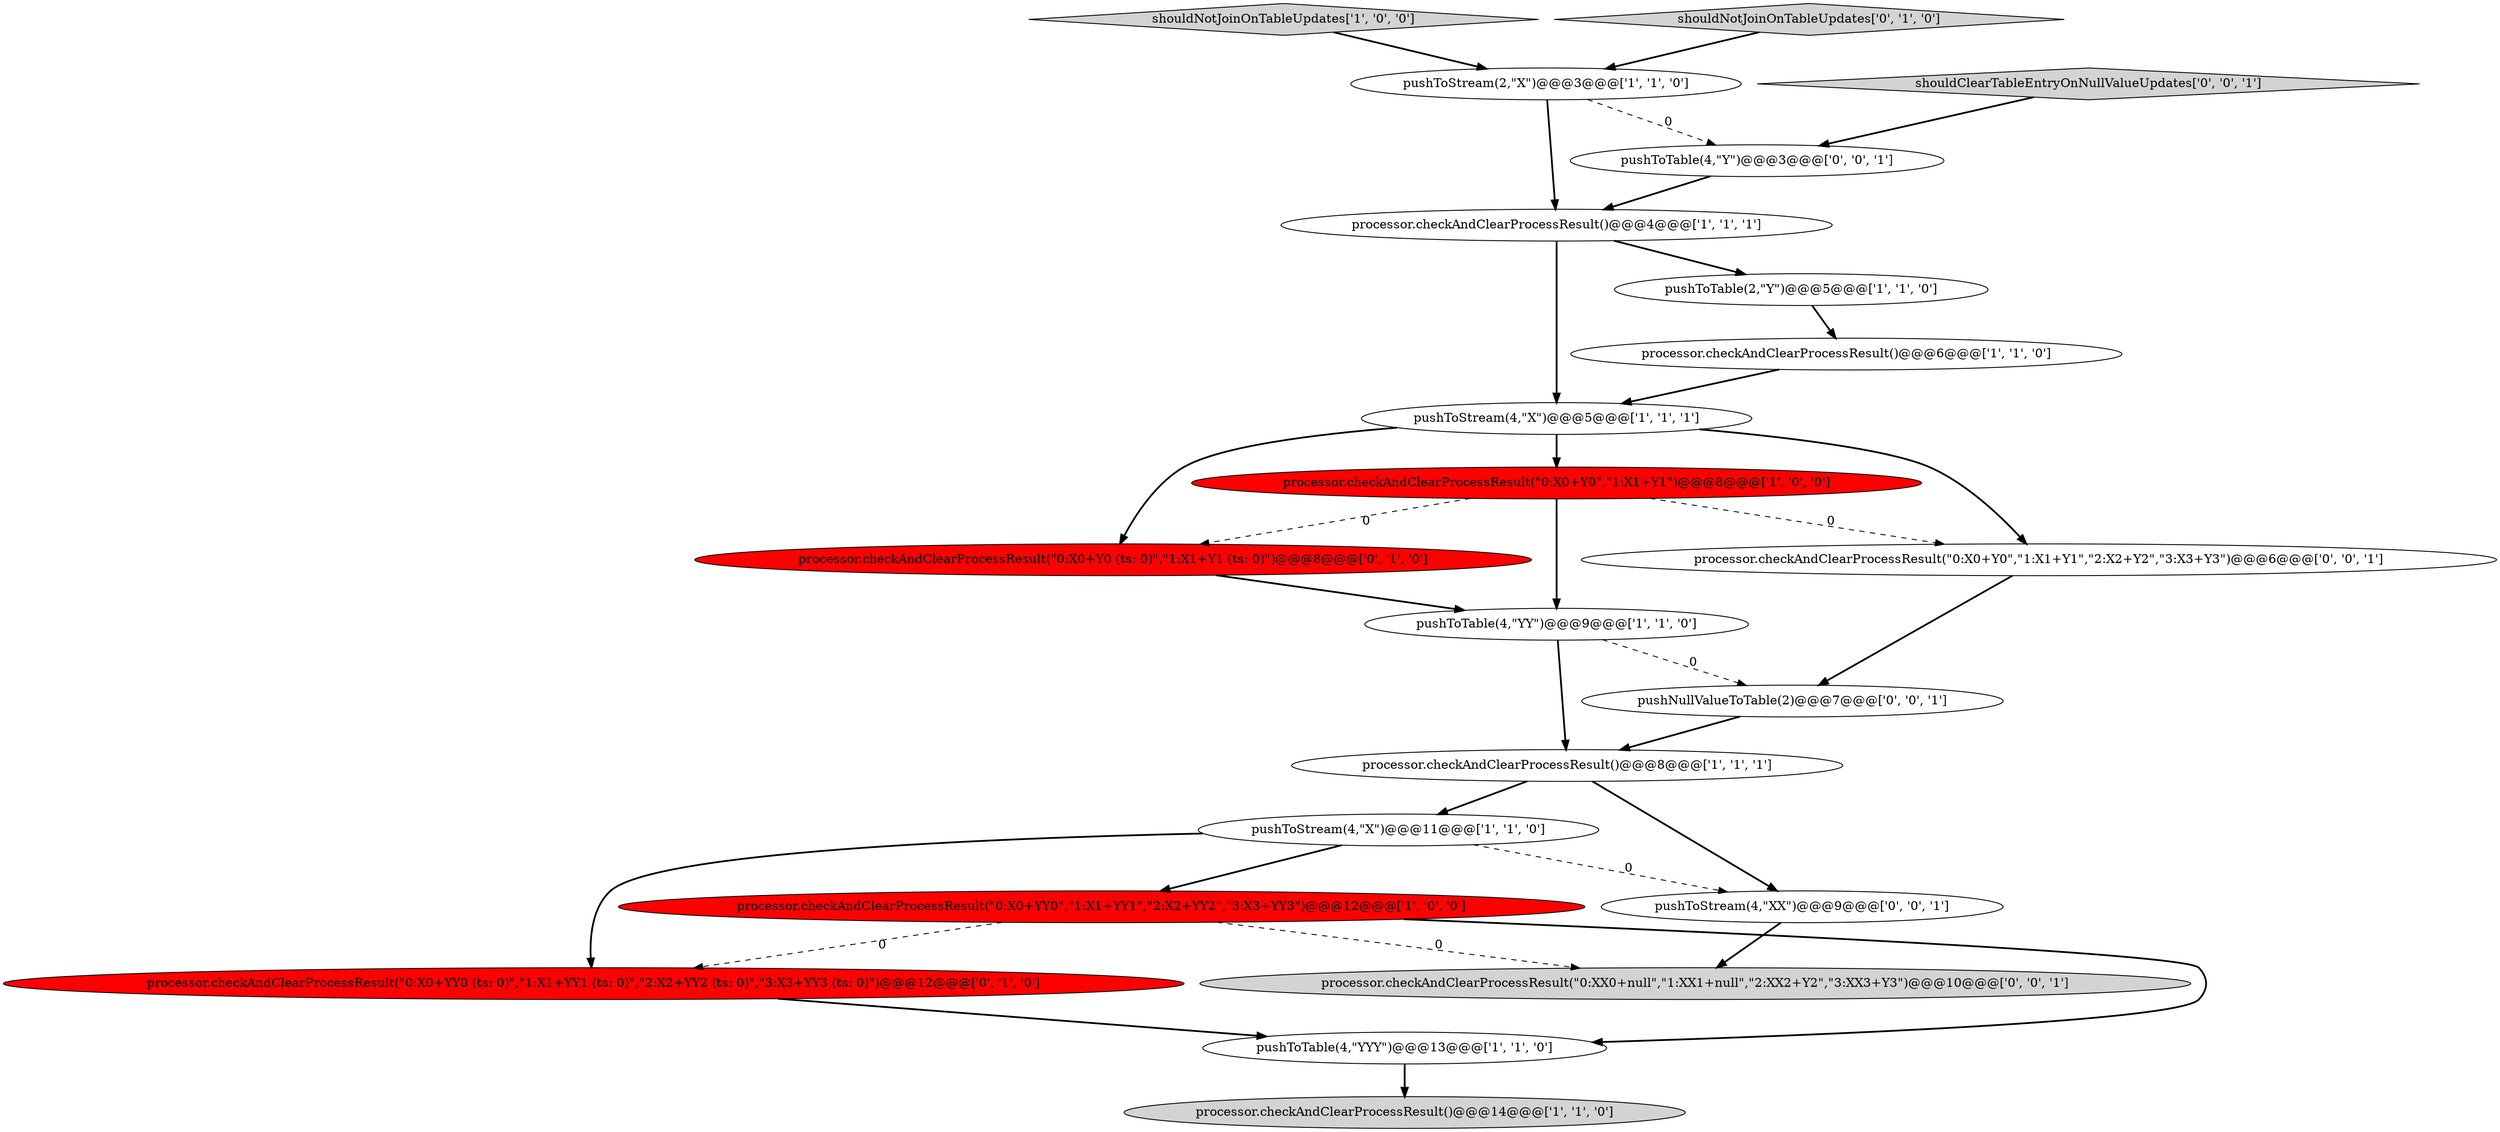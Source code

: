 digraph {
17 [style = filled, label = "pushToTable(4,\"Y\")@@@3@@@['0', '0', '1']", fillcolor = white, shape = ellipse image = "AAA0AAABBB3BBB"];
4 [style = filled, label = "shouldNotJoinOnTableUpdates['1', '0', '0']", fillcolor = lightgray, shape = diamond image = "AAA0AAABBB1BBB"];
2 [style = filled, label = "processor.checkAndClearProcessResult()@@@14@@@['1', '1', '0']", fillcolor = lightgray, shape = ellipse image = "AAA0AAABBB1BBB"];
1 [style = filled, label = "pushToTable(4,\"YY\")@@@9@@@['1', '1', '0']", fillcolor = white, shape = ellipse image = "AAA0AAABBB1BBB"];
6 [style = filled, label = "pushToStream(2,\"X\")@@@3@@@['1', '1', '0']", fillcolor = white, shape = ellipse image = "AAA0AAABBB1BBB"];
19 [style = filled, label = "shouldClearTableEntryOnNullValueUpdates['0', '0', '1']", fillcolor = lightgray, shape = diamond image = "AAA0AAABBB3BBB"];
16 [style = filled, label = "processor.checkAndClearProcessResult(\"0:XX0+null\",\"1:XX1+null\",\"2:XX2+Y2\",\"3:XX3+Y3\")@@@10@@@['0', '0', '1']", fillcolor = lightgray, shape = ellipse image = "AAA0AAABBB3BBB"];
14 [style = filled, label = "processor.checkAndClearProcessResult(\"0:X0+Y0 (ts: 0)\",\"1:X1+Y1 (ts: 0)\")@@@8@@@['0', '1', '0']", fillcolor = red, shape = ellipse image = "AAA1AAABBB2BBB"];
0 [style = filled, label = "processor.checkAndClearProcessResult()@@@8@@@['1', '1', '1']", fillcolor = white, shape = ellipse image = "AAA0AAABBB1BBB"];
8 [style = filled, label = "processor.checkAndClearProcessResult()@@@4@@@['1', '1', '1']", fillcolor = white, shape = ellipse image = "AAA0AAABBB1BBB"];
11 [style = filled, label = "pushToTable(4,\"YYY\")@@@13@@@['1', '1', '0']", fillcolor = white, shape = ellipse image = "AAA0AAABBB1BBB"];
5 [style = filled, label = "pushToStream(4,\"X\")@@@11@@@['1', '1', '0']", fillcolor = white, shape = ellipse image = "AAA0AAABBB1BBB"];
9 [style = filled, label = "processor.checkAndClearProcessResult(\"0:X0+Y0\",\"1:X1+Y1\")@@@8@@@['1', '0', '0']", fillcolor = red, shape = ellipse image = "AAA1AAABBB1BBB"];
3 [style = filled, label = "pushToStream(4,\"X\")@@@5@@@['1', '1', '1']", fillcolor = white, shape = ellipse image = "AAA0AAABBB1BBB"];
15 [style = filled, label = "processor.checkAndClearProcessResult(\"0:X0+YY0 (ts: 0)\",\"1:X1+YY1 (ts: 0)\",\"2:X2+YY2 (ts: 0)\",\"3:X3+YY3 (ts: 0)\")@@@12@@@['0', '1', '0']", fillcolor = red, shape = ellipse image = "AAA1AAABBB2BBB"];
12 [style = filled, label = "processor.checkAndClearProcessResult(\"0:X0+YY0\",\"1:X1+YY1\",\"2:X2+YY2\",\"3:X3+YY3\")@@@12@@@['1', '0', '0']", fillcolor = red, shape = ellipse image = "AAA1AAABBB1BBB"];
20 [style = filled, label = "processor.checkAndClearProcessResult(\"0:X0+Y0\",\"1:X1+Y1\",\"2:X2+Y2\",\"3:X3+Y3\")@@@6@@@['0', '0', '1']", fillcolor = white, shape = ellipse image = "AAA0AAABBB3BBB"];
13 [style = filled, label = "shouldNotJoinOnTableUpdates['0', '1', '0']", fillcolor = lightgray, shape = diamond image = "AAA0AAABBB2BBB"];
21 [style = filled, label = "pushNullValueToTable(2)@@@7@@@['0', '0', '1']", fillcolor = white, shape = ellipse image = "AAA0AAABBB3BBB"];
10 [style = filled, label = "pushToTable(2,\"Y\")@@@5@@@['1', '1', '0']", fillcolor = white, shape = ellipse image = "AAA0AAABBB1BBB"];
7 [style = filled, label = "processor.checkAndClearProcessResult()@@@6@@@['1', '1', '0']", fillcolor = white, shape = ellipse image = "AAA0AAABBB1BBB"];
18 [style = filled, label = "pushToStream(4,\"XX\")@@@9@@@['0', '0', '1']", fillcolor = white, shape = ellipse image = "AAA0AAABBB3BBB"];
9->20 [style = dashed, label="0"];
17->8 [style = bold, label=""];
8->10 [style = bold, label=""];
21->0 [style = bold, label=""];
12->16 [style = dashed, label="0"];
4->6 [style = bold, label=""];
3->14 [style = bold, label=""];
8->3 [style = bold, label=""];
12->11 [style = bold, label=""];
5->15 [style = bold, label=""];
6->17 [style = dashed, label="0"];
1->21 [style = dashed, label="0"];
1->0 [style = bold, label=""];
19->17 [style = bold, label=""];
5->18 [style = dashed, label="0"];
10->7 [style = bold, label=""];
11->2 [style = bold, label=""];
7->3 [style = bold, label=""];
14->1 [style = bold, label=""];
20->21 [style = bold, label=""];
3->9 [style = bold, label=""];
3->20 [style = bold, label=""];
9->14 [style = dashed, label="0"];
15->11 [style = bold, label=""];
5->12 [style = bold, label=""];
6->8 [style = bold, label=""];
12->15 [style = dashed, label="0"];
0->18 [style = bold, label=""];
13->6 [style = bold, label=""];
9->1 [style = bold, label=""];
0->5 [style = bold, label=""];
18->16 [style = bold, label=""];
}

